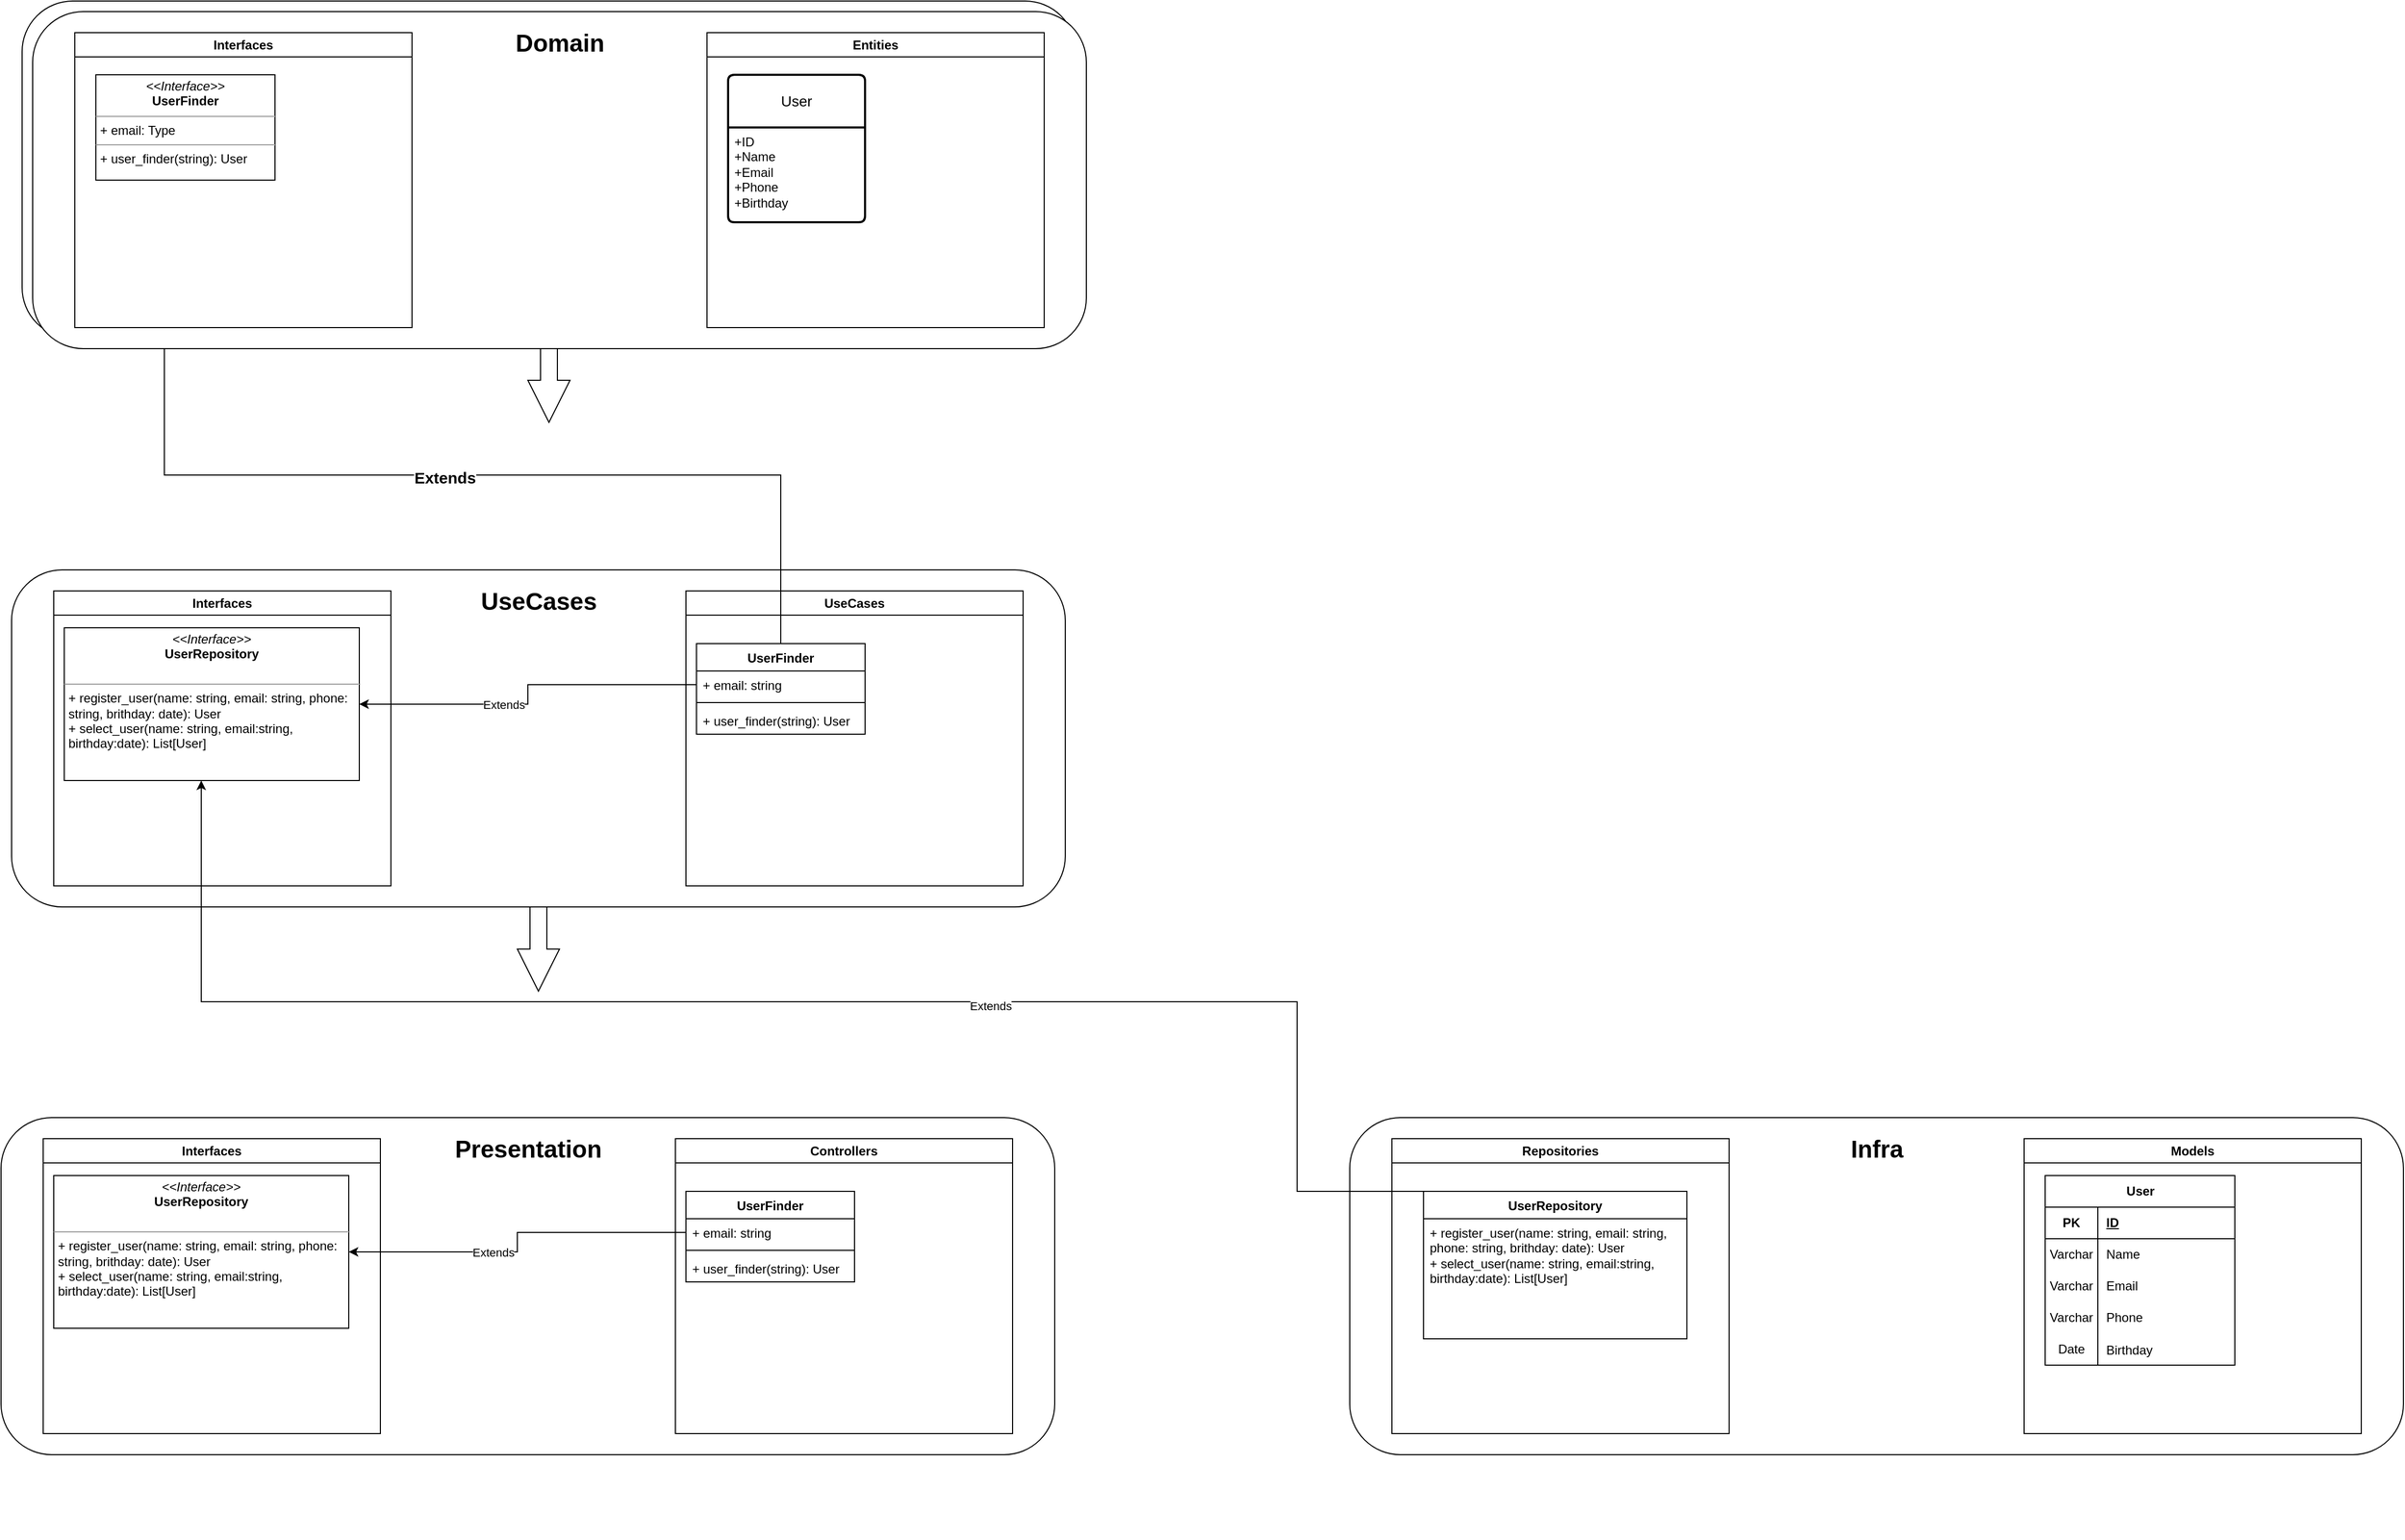 <mxfile version="21.6.6" type="github">
  <diagram name="Página-1" id="D57uypr40d67aKhgF4S9">
    <mxGraphModel dx="1999" dy="2263" grid="1" gridSize="10" guides="1" tooltips="1" connect="1" arrows="1" fold="1" page="1" pageScale="1" pageWidth="827" pageHeight="1169" math="0" shadow="0">
      <root>
        <mxCell id="0" />
        <mxCell id="1" parent="0" />
        <mxCell id="r-ezXMjl7edHZciyq5sC-18" value="" style="group;fontStyle=1" parent="1" vertex="1" connectable="0">
          <mxGeometry x="20" y="-10" width="1000" height="400" as="geometry" />
        </mxCell>
        <mxCell id="r-ezXMjl7edHZciyq5sC-16" value="" style="rounded=1;whiteSpace=wrap;html=1;fontStyle=1;movable=1;resizable=1;rotatable=1;deletable=1;editable=1;locked=0;connectable=1;" parent="r-ezXMjl7edHZciyq5sC-18" vertex="1">
          <mxGeometry width="1000" height="320" as="geometry" />
        </mxCell>
        <mxCell id="r-ezXMjl7edHZciyq5sC-8" value="&lt;font style=&quot;font-size: 23px;&quot;&gt;&lt;b&gt;Domain&lt;/b&gt;&lt;/font&gt;" style="text;html=1;align=center;verticalAlign=middle;resizable=0;points=[];autosize=1;strokeColor=none;fillColor=none;" parent="r-ezXMjl7edHZciyq5sC-18" vertex="1">
          <mxGeometry x="445" y="10" width="110" height="40" as="geometry" />
        </mxCell>
        <mxCell id="r-ezXMjl7edHZciyq5sC-44" value="Interfaces" style="swimlane;whiteSpace=wrap;html=1;" parent="r-ezXMjl7edHZciyq5sC-18" vertex="1">
          <mxGeometry x="40" y="20" width="320" height="280" as="geometry" />
        </mxCell>
        <mxCell id="r-ezXMjl7edHZciyq5sC-45" value="Entities" style="swimlane;whiteSpace=wrap;html=1;" parent="r-ezXMjl7edHZciyq5sC-18" vertex="1">
          <mxGeometry x="640" y="20" width="320" height="280" as="geometry" />
        </mxCell>
        <mxCell id="r-ezXMjl7edHZciyq5sC-1" value="User" style="swimlane;childLayout=stackLayout;horizontal=1;startSize=50;horizontalStack=0;rounded=1;fontSize=14;fontStyle=0;strokeWidth=2;resizeParent=0;resizeLast=1;shadow=0;dashed=0;align=center;arcSize=4;whiteSpace=wrap;html=1;" parent="r-ezXMjl7edHZciyq5sC-18" vertex="1">
          <mxGeometry x="660" y="60" width="130" height="140" as="geometry" />
        </mxCell>
        <mxCell id="r-ezXMjl7edHZciyq5sC-2" value="+ID&lt;br&gt;+Name&lt;br&gt;+Email&lt;br&gt;+Phone&lt;br&gt;+Birthday" style="align=left;strokeColor=none;fillColor=none;spacingLeft=4;fontSize=12;verticalAlign=top;resizable=0;rotatable=0;part=1;html=1;" parent="r-ezXMjl7edHZciyq5sC-1" vertex="1">
          <mxGeometry y="50" width="130" height="90" as="geometry" />
        </mxCell>
        <mxCell id="r-ezXMjl7edHZciyq5sC-64" value="&lt;p style=&quot;margin:0px;margin-top:4px;text-align:center;&quot;&gt;&lt;i&gt;&amp;lt;&amp;lt;Interface&amp;gt;&amp;gt;&lt;/i&gt;&lt;br&gt;&lt;b&gt;UserFinder&lt;/b&gt;&lt;/p&gt;&lt;hr size=&quot;1&quot;&gt;&lt;p style=&quot;margin:0px;margin-left:4px;&quot;&gt;+ email: Type&lt;/p&gt;&lt;hr size=&quot;1&quot;&gt;&lt;p style=&quot;margin:0px;margin-left:4px;&quot;&gt;+ user_finder(string): User&lt;/p&gt;&lt;p style=&quot;margin:0px;margin-left:4px;&quot;&gt;&lt;br&gt;&lt;/p&gt;" style="verticalAlign=top;align=left;overflow=fill;fontSize=12;fontFamily=Helvetica;html=1;whiteSpace=wrap;" parent="r-ezXMjl7edHZciyq5sC-18" vertex="1">
          <mxGeometry x="60" y="60" width="170" height="100" as="geometry" />
        </mxCell>
        <mxCell id="r-ezXMjl7edHZciyq5sC-72" value="" style="html=1;shadow=0;dashed=0;align=center;verticalAlign=middle;shape=mxgraph.arrows2.arrow;dy=0.6;dx=40;direction=south;notch=0;" parent="r-ezXMjl7edHZciyq5sC-18" vertex="1">
          <mxGeometry x="480" y="320" width="40" height="80" as="geometry" />
        </mxCell>
        <mxCell id="r-ezXMjl7edHZciyq5sC-52" value="" style="group;fontStyle=1" parent="1" vertex="1" connectable="0">
          <mxGeometry x="10" y="530" width="1000" height="410" as="geometry" />
        </mxCell>
        <mxCell id="r-ezXMjl7edHZciyq5sC-53" value="" style="rounded=1;whiteSpace=wrap;html=1;fontStyle=1;movable=1;resizable=1;rotatable=1;deletable=1;editable=1;locked=0;connectable=1;" parent="r-ezXMjl7edHZciyq5sC-52" vertex="1">
          <mxGeometry width="1000" height="320" as="geometry" />
        </mxCell>
        <mxCell id="r-ezXMjl7edHZciyq5sC-54" value="&lt;font style=&quot;font-size: 23px;&quot;&gt;&lt;b&gt;UseCases&lt;/b&gt;&lt;/font&gt;" style="text;html=1;align=center;verticalAlign=middle;resizable=0;points=[];autosize=1;strokeColor=none;fillColor=none;" parent="r-ezXMjl7edHZciyq5sC-52" vertex="1">
          <mxGeometry x="435" y="10" width="130" height="40" as="geometry" />
        </mxCell>
        <mxCell id="r-ezXMjl7edHZciyq5sC-55" value="Interfaces" style="swimlane;whiteSpace=wrap;html=1;" parent="r-ezXMjl7edHZciyq5sC-52" vertex="1">
          <mxGeometry x="40" y="20" width="320" height="280" as="geometry" />
        </mxCell>
        <mxCell id="r-ezXMjl7edHZciyq5sC-56" value="UseCases" style="swimlane;whiteSpace=wrap;html=1;" parent="r-ezXMjl7edHZciyq5sC-52" vertex="1">
          <mxGeometry x="640" y="20" width="320" height="280" as="geometry" />
        </mxCell>
        <mxCell id="r-ezXMjl7edHZciyq5sC-65" value="UserFinder" style="swimlane;fontStyle=1;align=center;verticalAlign=top;childLayout=stackLayout;horizontal=1;startSize=26;horizontalStack=0;resizeParent=1;resizeParentMax=0;resizeLast=0;collapsible=1;marginBottom=0;whiteSpace=wrap;html=1;" parent="r-ezXMjl7edHZciyq5sC-52" vertex="1">
          <mxGeometry x="650" y="70" width="160" height="86" as="geometry" />
        </mxCell>
        <mxCell id="r-ezXMjl7edHZciyq5sC-66" value="+ email: string" style="text;strokeColor=none;fillColor=none;align=left;verticalAlign=top;spacingLeft=4;spacingRight=4;overflow=hidden;rotatable=0;points=[[0,0.5],[1,0.5]];portConstraint=eastwest;whiteSpace=wrap;html=1;" parent="r-ezXMjl7edHZciyq5sC-65" vertex="1">
          <mxGeometry y="26" width="160" height="26" as="geometry" />
        </mxCell>
        <mxCell id="r-ezXMjl7edHZciyq5sC-67" value="" style="line;strokeWidth=1;fillColor=none;align=left;verticalAlign=middle;spacingTop=-1;spacingLeft=3;spacingRight=3;rotatable=0;labelPosition=right;points=[];portConstraint=eastwest;strokeColor=inherit;" parent="r-ezXMjl7edHZciyq5sC-65" vertex="1">
          <mxGeometry y="52" width="160" height="8" as="geometry" />
        </mxCell>
        <mxCell id="r-ezXMjl7edHZciyq5sC-68" value="+ user_finder(string): User" style="text;strokeColor=none;fillColor=none;align=left;verticalAlign=top;spacingLeft=4;spacingRight=4;overflow=hidden;rotatable=0;points=[[0,0.5],[1,0.5]];portConstraint=eastwest;whiteSpace=wrap;html=1;" parent="r-ezXMjl7edHZciyq5sC-65" vertex="1">
          <mxGeometry y="60" width="160" height="26" as="geometry" />
        </mxCell>
        <mxCell id="r-ezXMjl7edHZciyq5sC-73" value="&lt;p style=&quot;margin:0px;margin-top:4px;text-align:center;&quot;&gt;&lt;i&gt;&amp;lt;&amp;lt;Interface&amp;gt;&amp;gt;&lt;/i&gt;&lt;br&gt;&lt;b&gt;UserRepository&lt;/b&gt;&lt;/p&gt;&lt;br&gt;&lt;hr size=&quot;1&quot;&gt;&lt;p style=&quot;margin:0px;margin-left:4px;&quot;&gt;+ register_user(name: string, email: string, phone: string, brithday: date): User&lt;br&gt;+ select_user(name: string, email:string, birthday:date): List[User]&lt;/p&gt;" style="verticalAlign=top;align=left;overflow=fill;fontSize=12;fontFamily=Helvetica;html=1;whiteSpace=wrap;" parent="r-ezXMjl7edHZciyq5sC-52" vertex="1">
          <mxGeometry x="50" y="55" width="280" height="145" as="geometry" />
        </mxCell>
        <mxCell id="r-ezXMjl7edHZciyq5sC-74" style="edgeStyle=orthogonalEdgeStyle;rounded=0;orthogonalLoop=1;jettySize=auto;html=1;" parent="r-ezXMjl7edHZciyq5sC-52" source="r-ezXMjl7edHZciyq5sC-66" target="r-ezXMjl7edHZciyq5sC-73" edge="1">
          <mxGeometry relative="1" as="geometry" />
        </mxCell>
        <mxCell id="r-ezXMjl7edHZciyq5sC-75" value="Extends" style="edgeLabel;html=1;align=center;verticalAlign=middle;resizable=0;points=[];" parent="r-ezXMjl7edHZciyq5sC-74" vertex="1" connectable="0">
          <mxGeometry x="0.197" relative="1" as="geometry">
            <mxPoint x="1" as="offset" />
          </mxGeometry>
        </mxCell>
        <mxCell id="r-ezXMjl7edHZciyq5sC-96" value="" style="html=1;shadow=0;dashed=0;align=center;verticalAlign=middle;shape=mxgraph.arrows2.arrow;dy=0.6;dx=40;direction=south;notch=0;" parent="r-ezXMjl7edHZciyq5sC-52" vertex="1">
          <mxGeometry x="480" y="320" width="40" height="80" as="geometry" />
        </mxCell>
        <mxCell id="r-ezXMjl7edHZciyq5sC-70" style="edgeStyle=orthogonalEdgeStyle;rounded=0;orthogonalLoop=1;jettySize=auto;html=1;entryX=0.5;entryY=1;entryDx=0;entryDy=0;" parent="1" source="r-ezXMjl7edHZciyq5sC-65" target="r-ezXMjl7edHZciyq5sC-64" edge="1">
          <mxGeometry relative="1" as="geometry">
            <Array as="points">
              <mxPoint x="740" y="440" />
              <mxPoint x="155" y="440" />
              <mxPoint x="155" y="150" />
            </Array>
          </mxGeometry>
        </mxCell>
        <mxCell id="r-ezXMjl7edHZciyq5sC-71" value="&lt;b style=&quot;font-size: 15px;&quot;&gt;Extends&lt;/b&gt;" style="edgeLabel;html=1;align=center;verticalAlign=middle;resizable=0;points=[];fontSize=15;" parent="r-ezXMjl7edHZciyq5sC-70" vertex="1" connectable="0">
          <mxGeometry x="-0.083" y="2" relative="1" as="geometry">
            <mxPoint as="offset" />
          </mxGeometry>
        </mxCell>
        <mxCell id="r-ezXMjl7edHZciyq5sC-76" value="" style="group;fontStyle=1" parent="1" vertex="1" connectable="0">
          <mxGeometry y="1050" width="1000" height="400" as="geometry" />
        </mxCell>
        <mxCell id="r-ezXMjl7edHZciyq5sC-77" value="" style="rounded=1;whiteSpace=wrap;html=1;fontStyle=1;movable=1;resizable=1;rotatable=1;deletable=1;editable=1;locked=0;connectable=1;" parent="r-ezXMjl7edHZciyq5sC-76" vertex="1">
          <mxGeometry width="1000" height="320" as="geometry" />
        </mxCell>
        <mxCell id="r-ezXMjl7edHZciyq5sC-78" value="&lt;font style=&quot;font-size: 23px;&quot;&gt;&lt;b&gt;Presentation&lt;/b&gt;&lt;/font&gt;" style="text;html=1;align=center;verticalAlign=middle;resizable=0;points=[];autosize=1;strokeColor=none;fillColor=none;" parent="r-ezXMjl7edHZciyq5sC-76" vertex="1">
          <mxGeometry x="420" y="10" width="160" height="40" as="geometry" />
        </mxCell>
        <mxCell id="r-ezXMjl7edHZciyq5sC-79" value="Interfaces" style="swimlane;whiteSpace=wrap;html=1;" parent="r-ezXMjl7edHZciyq5sC-76" vertex="1">
          <mxGeometry x="40" y="20" width="320" height="280" as="geometry" />
        </mxCell>
        <mxCell id="r-ezXMjl7edHZciyq5sC-80" value="Controllers" style="swimlane;whiteSpace=wrap;html=1;" parent="r-ezXMjl7edHZciyq5sC-76" vertex="1">
          <mxGeometry x="640" y="20" width="320" height="280" as="geometry" />
        </mxCell>
        <mxCell id="r-ezXMjl7edHZciyq5sC-81" value="UserFinder" style="swimlane;fontStyle=1;align=center;verticalAlign=top;childLayout=stackLayout;horizontal=1;startSize=26;horizontalStack=0;resizeParent=1;resizeParentMax=0;resizeLast=0;collapsible=1;marginBottom=0;whiteSpace=wrap;html=1;" parent="r-ezXMjl7edHZciyq5sC-76" vertex="1">
          <mxGeometry x="650" y="70" width="160" height="86" as="geometry" />
        </mxCell>
        <mxCell id="r-ezXMjl7edHZciyq5sC-82" value="+ email: string" style="text;strokeColor=none;fillColor=none;align=left;verticalAlign=top;spacingLeft=4;spacingRight=4;overflow=hidden;rotatable=0;points=[[0,0.5],[1,0.5]];portConstraint=eastwest;whiteSpace=wrap;html=1;" parent="r-ezXMjl7edHZciyq5sC-81" vertex="1">
          <mxGeometry y="26" width="160" height="26" as="geometry" />
        </mxCell>
        <mxCell id="r-ezXMjl7edHZciyq5sC-83" value="" style="line;strokeWidth=1;fillColor=none;align=left;verticalAlign=middle;spacingTop=-1;spacingLeft=3;spacingRight=3;rotatable=0;labelPosition=right;points=[];portConstraint=eastwest;strokeColor=inherit;" parent="r-ezXMjl7edHZciyq5sC-81" vertex="1">
          <mxGeometry y="52" width="160" height="8" as="geometry" />
        </mxCell>
        <mxCell id="r-ezXMjl7edHZciyq5sC-84" value="+ user_finder(string): User" style="text;strokeColor=none;fillColor=none;align=left;verticalAlign=top;spacingLeft=4;spacingRight=4;overflow=hidden;rotatable=0;points=[[0,0.5],[1,0.5]];portConstraint=eastwest;whiteSpace=wrap;html=1;" parent="r-ezXMjl7edHZciyq5sC-81" vertex="1">
          <mxGeometry y="60" width="160" height="26" as="geometry" />
        </mxCell>
        <mxCell id="r-ezXMjl7edHZciyq5sC-85" value="&lt;p style=&quot;margin:0px;margin-top:4px;text-align:center;&quot;&gt;&lt;i&gt;&amp;lt;&amp;lt;Interface&amp;gt;&amp;gt;&lt;/i&gt;&lt;br&gt;&lt;b&gt;UserRepository&lt;/b&gt;&lt;/p&gt;&lt;br&gt;&lt;hr size=&quot;1&quot;&gt;&lt;p style=&quot;margin:0px;margin-left:4px;&quot;&gt;+ register_user(name: string, email: string, phone: string, brithday: date): User&lt;br&gt;+ select_user(name: string, email:string, birthday:date): List[User]&lt;/p&gt;" style="verticalAlign=top;align=left;overflow=fill;fontSize=12;fontFamily=Helvetica;html=1;whiteSpace=wrap;" parent="r-ezXMjl7edHZciyq5sC-76" vertex="1">
          <mxGeometry x="50" y="55" width="280" height="145" as="geometry" />
        </mxCell>
        <mxCell id="r-ezXMjl7edHZciyq5sC-86" style="edgeStyle=orthogonalEdgeStyle;rounded=0;orthogonalLoop=1;jettySize=auto;html=1;" parent="r-ezXMjl7edHZciyq5sC-76" source="r-ezXMjl7edHZciyq5sC-82" target="r-ezXMjl7edHZciyq5sC-85" edge="1">
          <mxGeometry relative="1" as="geometry" />
        </mxCell>
        <mxCell id="r-ezXMjl7edHZciyq5sC-87" value="Extends" style="edgeLabel;html=1;align=center;verticalAlign=middle;resizable=0;points=[];" parent="r-ezXMjl7edHZciyq5sC-86" vertex="1" connectable="0">
          <mxGeometry x="0.197" relative="1" as="geometry">
            <mxPoint x="1" as="offset" />
          </mxGeometry>
        </mxCell>
        <mxCell id="r-ezXMjl7edHZciyq5sC-88" value="" style="group;fontStyle=1" parent="1" vertex="1" connectable="0">
          <mxGeometry x="30" width="1000" height="400" as="geometry" />
        </mxCell>
        <mxCell id="r-ezXMjl7edHZciyq5sC-89" value="" style="rounded=1;whiteSpace=wrap;html=1;fontStyle=1;movable=1;resizable=1;rotatable=1;deletable=1;editable=1;locked=0;connectable=1;" parent="r-ezXMjl7edHZciyq5sC-88" vertex="1">
          <mxGeometry width="1000" height="320" as="geometry" />
        </mxCell>
        <mxCell id="r-ezXMjl7edHZciyq5sC-90" value="&lt;font style=&quot;font-size: 23px;&quot;&gt;&lt;b&gt;Domain&lt;/b&gt;&lt;/font&gt;" style="text;html=1;align=center;verticalAlign=middle;resizable=0;points=[];autosize=1;strokeColor=none;fillColor=none;" parent="r-ezXMjl7edHZciyq5sC-88" vertex="1">
          <mxGeometry x="445" y="10" width="110" height="40" as="geometry" />
        </mxCell>
        <mxCell id="r-ezXMjl7edHZciyq5sC-91" value="Interfaces" style="swimlane;whiteSpace=wrap;html=1;" parent="r-ezXMjl7edHZciyq5sC-88" vertex="1">
          <mxGeometry x="40" y="20" width="320" height="280" as="geometry" />
        </mxCell>
        <mxCell id="r-ezXMjl7edHZciyq5sC-92" value="Entities" style="swimlane;whiteSpace=wrap;html=1;" parent="r-ezXMjl7edHZciyq5sC-88" vertex="1">
          <mxGeometry x="640" y="20" width="320" height="280" as="geometry" />
        </mxCell>
        <mxCell id="r-ezXMjl7edHZciyq5sC-93" value="User" style="swimlane;childLayout=stackLayout;horizontal=1;startSize=50;horizontalStack=0;rounded=1;fontSize=14;fontStyle=0;strokeWidth=2;resizeParent=0;resizeLast=1;shadow=0;dashed=0;align=center;arcSize=4;whiteSpace=wrap;html=1;" parent="r-ezXMjl7edHZciyq5sC-88" vertex="1">
          <mxGeometry x="660" y="60" width="130" height="140" as="geometry" />
        </mxCell>
        <mxCell id="r-ezXMjl7edHZciyq5sC-94" value="+ID&lt;br&gt;+Name&lt;br&gt;+Email&lt;br&gt;+Phone&lt;br&gt;+Birthday" style="align=left;strokeColor=none;fillColor=none;spacingLeft=4;fontSize=12;verticalAlign=top;resizable=0;rotatable=0;part=1;html=1;" parent="r-ezXMjl7edHZciyq5sC-93" vertex="1">
          <mxGeometry y="50" width="130" height="90" as="geometry" />
        </mxCell>
        <mxCell id="r-ezXMjl7edHZciyq5sC-95" value="&lt;p style=&quot;margin:0px;margin-top:4px;text-align:center;&quot;&gt;&lt;i&gt;&amp;lt;&amp;lt;Interface&amp;gt;&amp;gt;&lt;/i&gt;&lt;br&gt;&lt;b&gt;UserFinder&lt;/b&gt;&lt;/p&gt;&lt;hr size=&quot;1&quot;&gt;&lt;p style=&quot;margin:0px;margin-left:4px;&quot;&gt;+ email: Type&lt;/p&gt;&lt;hr size=&quot;1&quot;&gt;&lt;p style=&quot;margin:0px;margin-left:4px;&quot;&gt;+ user_finder(string): User&lt;/p&gt;&lt;p style=&quot;margin:0px;margin-left:4px;&quot;&gt;&lt;br&gt;&lt;/p&gt;" style="verticalAlign=top;align=left;overflow=fill;fontSize=12;fontFamily=Helvetica;html=1;whiteSpace=wrap;" parent="r-ezXMjl7edHZciyq5sC-88" vertex="1">
          <mxGeometry x="60" y="60" width="170" height="100" as="geometry" />
        </mxCell>
        <mxCell id="r-ezXMjl7edHZciyq5sC-97" value="" style="rounded=1;whiteSpace=wrap;html=1;fontStyle=1;movable=1;resizable=1;rotatable=1;deletable=1;editable=1;locked=0;connectable=1;" parent="1" vertex="1">
          <mxGeometry x="1280" y="1050" width="1000" height="320" as="geometry" />
        </mxCell>
        <mxCell id="r-ezXMjl7edHZciyq5sC-98" value="&lt;font style=&quot;font-size: 23px;&quot;&gt;&lt;b&gt;Infra&lt;/b&gt;&lt;/font&gt;" style="text;html=1;align=center;verticalAlign=middle;resizable=0;points=[];autosize=1;strokeColor=none;fillColor=none;" parent="1" vertex="1">
          <mxGeometry x="1745" y="1060" width="70" height="40" as="geometry" />
        </mxCell>
        <mxCell id="r-ezXMjl7edHZciyq5sC-99" value="Repositories" style="swimlane;whiteSpace=wrap;html=1;" parent="1" vertex="1">
          <mxGeometry x="1320" y="1070" width="320" height="280" as="geometry" />
        </mxCell>
        <mxCell id="r-ezXMjl7edHZciyq5sC-100" value="Models" style="swimlane;whiteSpace=wrap;html=1;" parent="1" vertex="1">
          <mxGeometry x="1920" y="1070" width="320" height="280" as="geometry" />
        </mxCell>
        <mxCell id="r-ezXMjl7edHZciyq5sC-122" value="User" style="shape=table;startSize=30;container=1;collapsible=1;childLayout=tableLayout;fixedRows=1;rowLines=0;fontStyle=1;align=center;resizeLast=1;html=1;columnLines=1;arcSize=15;absoluteArcSize=0;points=[[0,0,0,0,0],[0,0.25,0,0,0],[0,0.5,0,0,0],[0,0.75,0,0,0],[0,1,0,0,0],[0.25,0,0,0,0],[0.25,1,0,0,0],[0.5,0,0,0,0],[0.5,1,0,0,0],[0.75,0,0,0,0],[0.75,1,0,0,0],[1,0,0,0,0],[1,0.25,0,0,0],[1,0.5,0,0,0],[1,0.75,0,0,0],[1,1,0,0,0]];" parent="1" vertex="1">
          <mxGeometry x="1940" y="1105" width="180" height="180" as="geometry">
            <mxRectangle x="1940" y="1105" width="70" height="30" as="alternateBounds" />
          </mxGeometry>
        </mxCell>
        <mxCell id="r-ezXMjl7edHZciyq5sC-123" value="" style="shape=tableRow;horizontal=0;startSize=0;swimlaneHead=0;swimlaneBody=0;fillColor=none;collapsible=0;dropTarget=0;points=[[0,0.5],[1,0.5]];portConstraint=eastwest;top=0;left=0;right=0;bottom=1;" parent="r-ezXMjl7edHZciyq5sC-122" vertex="1">
          <mxGeometry y="30" width="180" height="30" as="geometry" />
        </mxCell>
        <mxCell id="r-ezXMjl7edHZciyq5sC-124" value="PK" style="shape=partialRectangle;connectable=0;fillColor=none;top=0;left=0;bottom=0;right=0;fontStyle=1;overflow=hidden;whiteSpace=wrap;html=1;" parent="r-ezXMjl7edHZciyq5sC-123" vertex="1">
          <mxGeometry width="50" height="30" as="geometry">
            <mxRectangle width="50" height="30" as="alternateBounds" />
          </mxGeometry>
        </mxCell>
        <mxCell id="r-ezXMjl7edHZciyq5sC-125" value="ID" style="shape=partialRectangle;connectable=0;fillColor=none;top=0;left=0;bottom=0;right=0;align=left;spacingLeft=6;fontStyle=5;overflow=hidden;whiteSpace=wrap;html=1;" parent="r-ezXMjl7edHZciyq5sC-123" vertex="1">
          <mxGeometry x="50" width="130" height="30" as="geometry">
            <mxRectangle width="130" height="30" as="alternateBounds" />
          </mxGeometry>
        </mxCell>
        <mxCell id="r-ezXMjl7edHZciyq5sC-126" value="" style="shape=tableRow;horizontal=0;startSize=0;swimlaneHead=0;swimlaneBody=0;fillColor=none;collapsible=0;dropTarget=0;points=[[0,0.5],[1,0.5]];portConstraint=eastwest;top=0;left=0;right=0;bottom=0;" parent="r-ezXMjl7edHZciyq5sC-122" vertex="1">
          <mxGeometry y="60" width="180" height="30" as="geometry" />
        </mxCell>
        <mxCell id="r-ezXMjl7edHZciyq5sC-127" value="Varchar" style="shape=partialRectangle;connectable=0;fillColor=none;top=0;left=0;bottom=0;right=0;editable=1;overflow=hidden;whiteSpace=wrap;html=1;" parent="r-ezXMjl7edHZciyq5sC-126" vertex="1">
          <mxGeometry width="50" height="30" as="geometry">
            <mxRectangle width="50" height="30" as="alternateBounds" />
          </mxGeometry>
        </mxCell>
        <mxCell id="r-ezXMjl7edHZciyq5sC-128" value="Name" style="shape=partialRectangle;connectable=0;fillColor=none;top=0;left=0;bottom=0;right=0;align=left;spacingLeft=6;overflow=hidden;whiteSpace=wrap;html=1;" parent="r-ezXMjl7edHZciyq5sC-126" vertex="1">
          <mxGeometry x="50" width="130" height="30" as="geometry">
            <mxRectangle width="130" height="30" as="alternateBounds" />
          </mxGeometry>
        </mxCell>
        <mxCell id="r-ezXMjl7edHZciyq5sC-129" value="" style="shape=tableRow;horizontal=0;startSize=0;swimlaneHead=0;swimlaneBody=0;fillColor=none;collapsible=0;dropTarget=0;points=[[0,0.5],[1,0.5]];portConstraint=eastwest;top=0;left=0;right=0;bottom=0;" parent="r-ezXMjl7edHZciyq5sC-122" vertex="1">
          <mxGeometry y="90" width="180" height="30" as="geometry" />
        </mxCell>
        <mxCell id="r-ezXMjl7edHZciyq5sC-130" value="Varchar" style="shape=partialRectangle;connectable=0;fillColor=none;top=0;left=0;bottom=0;right=0;editable=1;overflow=hidden;whiteSpace=wrap;html=1;" parent="r-ezXMjl7edHZciyq5sC-129" vertex="1">
          <mxGeometry width="50" height="30" as="geometry">
            <mxRectangle width="50" height="30" as="alternateBounds" />
          </mxGeometry>
        </mxCell>
        <mxCell id="r-ezXMjl7edHZciyq5sC-131" value="Email" style="shape=partialRectangle;connectable=0;fillColor=none;top=0;left=0;bottom=0;right=0;align=left;spacingLeft=6;overflow=hidden;whiteSpace=wrap;html=1;" parent="r-ezXMjl7edHZciyq5sC-129" vertex="1">
          <mxGeometry x="50" width="130" height="30" as="geometry">
            <mxRectangle width="130" height="30" as="alternateBounds" />
          </mxGeometry>
        </mxCell>
        <mxCell id="r-ezXMjl7edHZciyq5sC-132" value="" style="shape=tableRow;horizontal=0;startSize=0;swimlaneHead=0;swimlaneBody=0;fillColor=none;collapsible=0;dropTarget=0;points=[[0,0.5],[1,0.5]];portConstraint=eastwest;top=0;left=0;right=0;bottom=0;" parent="r-ezXMjl7edHZciyq5sC-122" vertex="1">
          <mxGeometry y="120" width="180" height="30" as="geometry" />
        </mxCell>
        <mxCell id="r-ezXMjl7edHZciyq5sC-133" value="Varchar" style="shape=partialRectangle;connectable=0;fillColor=none;top=0;left=0;bottom=0;right=0;editable=1;overflow=hidden;whiteSpace=wrap;html=1;" parent="r-ezXMjl7edHZciyq5sC-132" vertex="1">
          <mxGeometry width="50" height="30" as="geometry">
            <mxRectangle width="50" height="30" as="alternateBounds" />
          </mxGeometry>
        </mxCell>
        <mxCell id="r-ezXMjl7edHZciyq5sC-134" value="Phone" style="shape=partialRectangle;connectable=0;fillColor=none;top=0;left=0;bottom=0;right=0;align=left;spacingLeft=6;overflow=hidden;whiteSpace=wrap;html=1;" parent="r-ezXMjl7edHZciyq5sC-132" vertex="1">
          <mxGeometry x="50" width="130" height="30" as="geometry">
            <mxRectangle width="130" height="30" as="alternateBounds" />
          </mxGeometry>
        </mxCell>
        <mxCell id="r-ezXMjl7edHZciyq5sC-164" value="" style="shape=tableRow;horizontal=0;startSize=0;swimlaneHead=0;swimlaneBody=0;fillColor=none;collapsible=0;dropTarget=0;points=[[0,0.5],[1,0.5]];portConstraint=eastwest;top=0;left=0;right=0;bottom=0;" parent="r-ezXMjl7edHZciyq5sC-122" vertex="1">
          <mxGeometry y="150" width="180" height="30" as="geometry" />
        </mxCell>
        <mxCell id="r-ezXMjl7edHZciyq5sC-165" value="" style="shape=partialRectangle;connectable=0;fillColor=none;top=0;left=0;bottom=0;right=0;editable=1;overflow=hidden;" parent="r-ezXMjl7edHZciyq5sC-164" vertex="1">
          <mxGeometry width="50" height="30" as="geometry">
            <mxRectangle width="50" height="30" as="alternateBounds" />
          </mxGeometry>
        </mxCell>
        <mxCell id="r-ezXMjl7edHZciyq5sC-166" value="Birthday" style="shape=partialRectangle;connectable=0;fillColor=none;top=0;left=0;bottom=0;right=0;align=left;spacingLeft=6;overflow=hidden;" parent="r-ezXMjl7edHZciyq5sC-164" vertex="1">
          <mxGeometry x="50" width="130" height="30" as="geometry">
            <mxRectangle width="130" height="30" as="alternateBounds" />
          </mxGeometry>
        </mxCell>
        <mxCell id="r-ezXMjl7edHZciyq5sC-148" value="Date" style="shape=partialRectangle;connectable=0;fillColor=none;top=0;left=0;bottom=0;right=0;editable=1;overflow=hidden;whiteSpace=wrap;html=1;" parent="1" vertex="1">
          <mxGeometry x="1950" y="1255" width="30" height="30" as="geometry">
            <mxRectangle width="30" height="30" as="alternateBounds" />
          </mxGeometry>
        </mxCell>
        <mxCell id="r-ezXMjl7edHZciyq5sC-173" style="edgeStyle=orthogonalEdgeStyle;rounded=0;orthogonalLoop=1;jettySize=auto;html=1;" parent="1" edge="1">
          <mxGeometry relative="1" as="geometry">
            <mxPoint x="1480.003" y="1120" as="sourcePoint" />
            <mxPoint x="190" y="730" as="targetPoint" />
            <Array as="points">
              <mxPoint x="1230" y="1120" />
              <mxPoint x="1230" y="940" />
              <mxPoint x="190" y="940" />
              <mxPoint x="190" y="730" />
            </Array>
          </mxGeometry>
        </mxCell>
        <mxCell id="r-ezXMjl7edHZciyq5sC-174" value="Extends" style="edgeLabel;html=1;align=center;verticalAlign=middle;resizable=0;points=[];" parent="r-ezXMjl7edHZciyq5sC-173" vertex="1" connectable="0">
          <mxGeometry x="-0.141" y="4" relative="1" as="geometry">
            <mxPoint as="offset" />
          </mxGeometry>
        </mxCell>
        <mxCell id="r-ezXMjl7edHZciyq5sC-169" value="UserRepository" style="swimlane;fontStyle=1;align=center;verticalAlign=top;childLayout=stackLayout;horizontal=1;startSize=26;horizontalStack=0;resizeParent=1;resizeParentMax=0;resizeLast=0;collapsible=1;marginBottom=0;whiteSpace=wrap;html=1;" parent="1" vertex="1">
          <mxGeometry x="1350" y="1120" width="250" height="140" as="geometry" />
        </mxCell>
        <mxCell id="r-ezXMjl7edHZciyq5sC-172" value="+ register_user(name: string, email: string, phone: string, brithday: date): User&lt;br style=&quot;border-color: var(--border-color);&quot;&gt;+ select_user(name: string, email:string, birthday:date): List[User]" style="text;strokeColor=none;fillColor=none;align=left;verticalAlign=top;spacingLeft=4;spacingRight=4;overflow=hidden;rotatable=0;points=[[0,0.5],[1,0.5]];portConstraint=eastwest;whiteSpace=wrap;html=1;" parent="r-ezXMjl7edHZciyq5sC-169" vertex="1">
          <mxGeometry y="26" width="250" height="114" as="geometry" />
        </mxCell>
      </root>
    </mxGraphModel>
  </diagram>
</mxfile>
